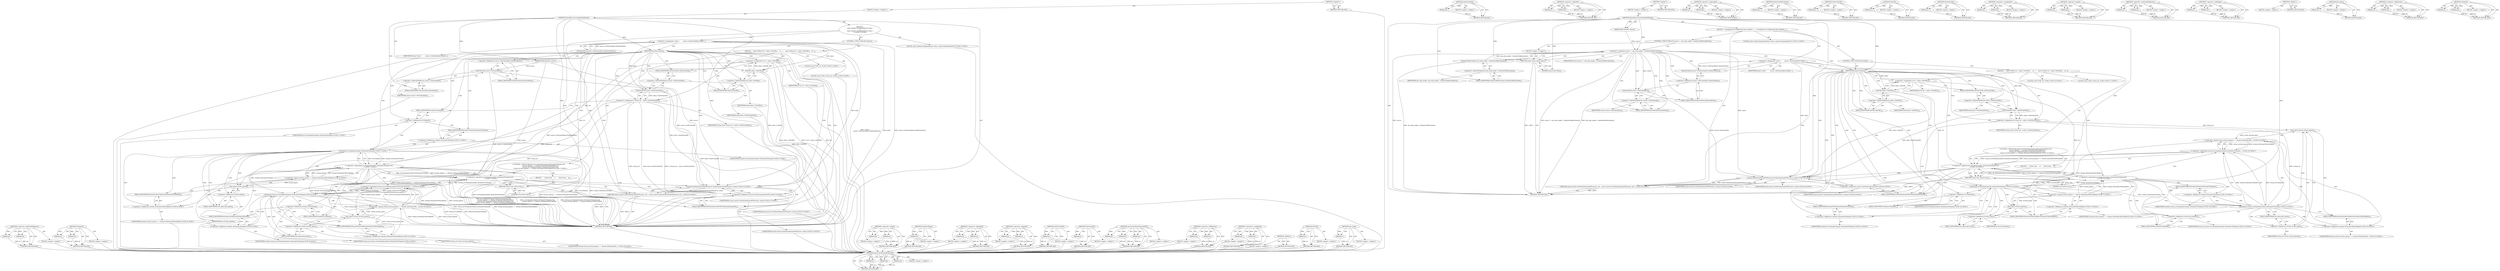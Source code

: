 digraph "SchemeIs" {
vulnerable_123 [label=<(METHOD,&lt;operator&gt;.indirectFieldAccess)>];
vulnerable_124 [label=<(PARAM,p1)>];
vulnerable_125 [label=<(PARAM,p2)>];
vulnerable_126 [label=<(BLOCK,&lt;empty&gt;,&lt;empty&gt;)>];
vulnerable_127 [label=<(METHOD_RETURN,ANY)>];
vulnerable_146 [label=<(METHOD,SchemeIs)>];
vulnerable_147 [label=<(PARAM,p1)>];
vulnerable_148 [label=<(PARAM,p2)>];
vulnerable_149 [label=<(BLOCK,&lt;empty&gt;,&lt;empty&gt;)>];
vulnerable_150 [label=<(METHOD_RETURN,ANY)>];
vulnerable_6 [label=<(METHOD,&lt;global&gt;)<SUB>1</SUB>>];
vulnerable_7 [label=<(BLOCK,&lt;empty&gt;,&lt;empty&gt;)<SUB>1</SUB>>];
vulnerable_8 [label=<(METHOD,ShouldFocusLocationBarByDefault)<SUB>1</SUB>>];
vulnerable_9 [label=<(PARAM,WebContents* source)<SUB>1</SUB>>];
vulnerable_10 [label="<(BLOCK,{
   const content::NavigationEntry* entry =
  ...,{
   const content::NavigationEntry* entry =
  ...)<SUB>1</SUB>>"];
vulnerable_11 [label="<(LOCAL,const content.NavigationEntry* entry: content.NavigationEntry*)<SUB>2</SUB>>"];
vulnerable_12 [label=<(&lt;operator&gt;.assignment,* entry =
       source-&gt;GetController().GetAct...)<SUB>2</SUB>>];
vulnerable_13 [label=<(IDENTIFIER,entry,* entry =
       source-&gt;GetController().GetAct...)<SUB>2</SUB>>];
vulnerable_14 [label=<(GetActiveEntry,source-&gt;GetController().GetActiveEntry())<SUB>3</SUB>>];
vulnerable_15 [label=<(&lt;operator&gt;.fieldAccess,source-&gt;GetController().GetActiveEntry)<SUB>3</SUB>>];
vulnerable_16 [label=<(GetController,source-&gt;GetController())<SUB>3</SUB>>];
vulnerable_17 [label=<(&lt;operator&gt;.indirectFieldAccess,source-&gt;GetController)<SUB>3</SUB>>];
vulnerable_18 [label=<(IDENTIFIER,source,source-&gt;GetController())<SUB>3</SUB>>];
vulnerable_19 [label=<(FIELD_IDENTIFIER,GetController,GetController)<SUB>3</SUB>>];
vulnerable_20 [label=<(FIELD_IDENTIFIER,GetActiveEntry,GetActiveEntry)<SUB>3</SUB>>];
vulnerable_21 [label=<(CONTROL_STRUCTURE,IF,if (entry))<SUB>4</SUB>>];
vulnerable_22 [label=<(IDENTIFIER,entry,if (entry))<SUB>4</SUB>>];
vulnerable_23 [label=<(BLOCK,{
    const GURL&amp; url = entry-&gt;GetURL();
    co...,{
    const GURL&amp; url = entry-&gt;GetURL();
    co...)<SUB>4</SUB>>];
vulnerable_24 [label="<(LOCAL,const GURL url: GURL)<SUB>5</SUB>>"];
vulnerable_25 [label=<(&lt;operator&gt;.assignment,&amp; url = entry-&gt;GetURL())<SUB>5</SUB>>];
vulnerable_26 [label=<(IDENTIFIER,url,&amp; url = entry-&gt;GetURL())<SUB>5</SUB>>];
vulnerable_27 [label=<(GetURL,entry-&gt;GetURL())<SUB>5</SUB>>];
vulnerable_28 [label=<(&lt;operator&gt;.indirectFieldAccess,entry-&gt;GetURL)<SUB>5</SUB>>];
vulnerable_29 [label=<(IDENTIFIER,entry,entry-&gt;GetURL())<SUB>5</SUB>>];
vulnerable_30 [label=<(FIELD_IDENTIFIER,GetURL,GetURL)<SUB>5</SUB>>];
vulnerable_31 [label="<(LOCAL,const GURL virtual_url: GURL)<SUB>6</SUB>>"];
vulnerable_32 [label=<(&lt;operator&gt;.assignment,&amp; virtual_url = entry-&gt;GetVirtualURL())<SUB>6</SUB>>];
vulnerable_33 [label=<(IDENTIFIER,virtual_url,&amp; virtual_url = entry-&gt;GetVirtualURL())<SUB>6</SUB>>];
vulnerable_34 [label=<(GetVirtualURL,entry-&gt;GetVirtualURL())<SUB>6</SUB>>];
vulnerable_35 [label=<(&lt;operator&gt;.indirectFieldAccess,entry-&gt;GetVirtualURL)<SUB>6</SUB>>];
vulnerable_36 [label=<(IDENTIFIER,entry,entry-&gt;GetVirtualURL())<SUB>6</SUB>>];
vulnerable_37 [label=<(FIELD_IDENTIFIER,GetVirtualURL,GetVirtualURL)<SUB>6</SUB>>];
vulnerable_38 [label="<(CONTROL_STRUCTURE,IF,if ((url.SchemeIs(content::kChromeUIScheme) &amp;&amp;
         url.host_piece() == chrome::kChromeUINewTabHost) ||
        (virtual_url.SchemeIs(content::kChromeUIScheme) &amp;&amp;
         virtual_url.host_piece() == chrome::kChromeUINewTabHost)))<SUB>7</SUB>>"];
vulnerable_39 [label="<(&lt;operator&gt;.logicalOr,(url.SchemeIs(content::kChromeUIScheme) &amp;&amp;
    ...)<SUB>7</SUB>>"];
vulnerable_40 [label="<(&lt;operator&gt;.logicalAnd,url.SchemeIs(content::kChromeUIScheme) &amp;&amp;
     ...)<SUB>7</SUB>>"];
vulnerable_41 [label="<(SchemeIs,url.SchemeIs(content::kChromeUIScheme))<SUB>7</SUB>>"];
vulnerable_42 [label=<(&lt;operator&gt;.fieldAccess,url.SchemeIs)<SUB>7</SUB>>];
vulnerable_43 [label="<(IDENTIFIER,url,url.SchemeIs(content::kChromeUIScheme))<SUB>7</SUB>>"];
vulnerable_44 [label=<(FIELD_IDENTIFIER,SchemeIs,SchemeIs)<SUB>7</SUB>>];
vulnerable_45 [label="<(&lt;operator&gt;.fieldAccess,content::kChromeUIScheme)<SUB>7</SUB>>"];
vulnerable_46 [label="<(IDENTIFIER,content,url.SchemeIs(content::kChromeUIScheme))<SUB>7</SUB>>"];
vulnerable_47 [label=<(FIELD_IDENTIFIER,kChromeUIScheme,kChromeUIScheme)<SUB>7</SUB>>];
vulnerable_48 [label="<(&lt;operator&gt;.equals,url.host_piece() == chrome::kChromeUINewTabHost)<SUB>8</SUB>>"];
vulnerable_49 [label=<(host_piece,url.host_piece())<SUB>8</SUB>>];
vulnerable_50 [label=<(&lt;operator&gt;.fieldAccess,url.host_piece)<SUB>8</SUB>>];
vulnerable_51 [label=<(IDENTIFIER,url,url.host_piece())<SUB>8</SUB>>];
vulnerable_52 [label=<(FIELD_IDENTIFIER,host_piece,host_piece)<SUB>8</SUB>>];
vulnerable_53 [label="<(&lt;operator&gt;.fieldAccess,chrome::kChromeUINewTabHost)<SUB>8</SUB>>"];
vulnerable_54 [label="<(IDENTIFIER,chrome,url.host_piece() == chrome::kChromeUINewTabHost)<SUB>8</SUB>>"];
vulnerable_55 [label=<(FIELD_IDENTIFIER,kChromeUINewTabHost,kChromeUINewTabHost)<SUB>8</SUB>>];
vulnerable_56 [label="<(&lt;operator&gt;.logicalAnd,virtual_url.SchemeIs(content::kChromeUIScheme) ...)<SUB>9</SUB>>"];
vulnerable_57 [label="<(SchemeIs,virtual_url.SchemeIs(content::kChromeUIScheme))<SUB>9</SUB>>"];
vulnerable_58 [label=<(&lt;operator&gt;.fieldAccess,virtual_url.SchemeIs)<SUB>9</SUB>>];
vulnerable_59 [label="<(IDENTIFIER,virtual_url,virtual_url.SchemeIs(content::kChromeUIScheme))<SUB>9</SUB>>"];
vulnerable_60 [label=<(FIELD_IDENTIFIER,SchemeIs,SchemeIs)<SUB>9</SUB>>];
vulnerable_61 [label="<(&lt;operator&gt;.fieldAccess,content::kChromeUIScheme)<SUB>9</SUB>>"];
vulnerable_62 [label="<(IDENTIFIER,content,virtual_url.SchemeIs(content::kChromeUIScheme))<SUB>9</SUB>>"];
vulnerable_63 [label=<(FIELD_IDENTIFIER,kChromeUIScheme,kChromeUIScheme)<SUB>9</SUB>>];
vulnerable_64 [label="<(&lt;operator&gt;.equals,virtual_url.host_piece() == chrome::kChromeUINe...)<SUB>10</SUB>>"];
vulnerable_65 [label=<(host_piece,virtual_url.host_piece())<SUB>10</SUB>>];
vulnerable_66 [label=<(&lt;operator&gt;.fieldAccess,virtual_url.host_piece)<SUB>10</SUB>>];
vulnerable_67 [label=<(IDENTIFIER,virtual_url,virtual_url.host_piece())<SUB>10</SUB>>];
vulnerable_68 [label=<(FIELD_IDENTIFIER,host_piece,host_piece)<SUB>10</SUB>>];
vulnerable_69 [label="<(&lt;operator&gt;.fieldAccess,chrome::kChromeUINewTabHost)<SUB>10</SUB>>"];
vulnerable_70 [label="<(IDENTIFIER,chrome,virtual_url.host_piece() == chrome::kChromeUINe...)<SUB>10</SUB>>"];
vulnerable_71 [label=<(FIELD_IDENTIFIER,kChromeUINewTabHost,kChromeUINewTabHost)<SUB>10</SUB>>];
vulnerable_72 [label=<(BLOCK,{
      return true;
    },{
      return true;
    })<SUB>10</SUB>>];
vulnerable_73 [label=<(RETURN,return true;,return true;)<SUB>11</SUB>>];
vulnerable_74 [label=<(LITERAL,true,return true;)<SUB>11</SUB>>];
vulnerable_75 [label="<(RETURN,return search::NavEntryIsInstantNTP(source, ent...,return search::NavEntryIsInstantNTP(source, ent...)<SUB>15</SUB>>"];
vulnerable_76 [label="<(search.NavEntryIsInstantNTP,search::NavEntryIsInstantNTP(source, entry))<SUB>15</SUB>>"];
vulnerable_77 [label="<(&lt;operator&gt;.fieldAccess,search::NavEntryIsInstantNTP)<SUB>15</SUB>>"];
vulnerable_78 [label="<(IDENTIFIER,search,search::NavEntryIsInstantNTP(source, entry))<SUB>15</SUB>>"];
vulnerable_79 [label=<(FIELD_IDENTIFIER,NavEntryIsInstantNTP,NavEntryIsInstantNTP)<SUB>15</SUB>>];
vulnerable_80 [label="<(IDENTIFIER,source,search::NavEntryIsInstantNTP(source, entry))<SUB>15</SUB>>"];
vulnerable_81 [label="<(IDENTIFIER,entry,search::NavEntryIsInstantNTP(source, entry))<SUB>15</SUB>>"];
vulnerable_82 [label=<(METHOD_RETURN,bool)<SUB>1</SUB>>];
vulnerable_84 [label=<(METHOD_RETURN,ANY)<SUB>1</SUB>>];
vulnerable_151 [label=<(METHOD,&lt;operator&gt;.equals)>];
vulnerable_152 [label=<(PARAM,p1)>];
vulnerable_153 [label=<(PARAM,p2)>];
vulnerable_154 [label=<(BLOCK,&lt;empty&gt;,&lt;empty&gt;)>];
vulnerable_155 [label=<(METHOD_RETURN,ANY)>];
vulnerable_110 [label=<(METHOD,GetActiveEntry)>];
vulnerable_111 [label=<(PARAM,p1)>];
vulnerable_112 [label=<(BLOCK,&lt;empty&gt;,&lt;empty&gt;)>];
vulnerable_113 [label=<(METHOD_RETURN,ANY)>];
vulnerable_141 [label=<(METHOD,&lt;operator&gt;.logicalAnd)>];
vulnerable_142 [label=<(PARAM,p1)>];
vulnerable_143 [label=<(PARAM,p2)>];
vulnerable_144 [label=<(BLOCK,&lt;empty&gt;,&lt;empty&gt;)>];
vulnerable_145 [label=<(METHOD_RETURN,ANY)>];
vulnerable_136 [label=<(METHOD,&lt;operator&gt;.logicalOr)>];
vulnerable_137 [label=<(PARAM,p1)>];
vulnerable_138 [label=<(PARAM,p2)>];
vulnerable_139 [label=<(BLOCK,&lt;empty&gt;,&lt;empty&gt;)>];
vulnerable_140 [label=<(METHOD_RETURN,ANY)>];
vulnerable_132 [label=<(METHOD,GetVirtualURL)>];
vulnerable_133 [label=<(PARAM,p1)>];
vulnerable_134 [label=<(BLOCK,&lt;empty&gt;,&lt;empty&gt;)>];
vulnerable_135 [label=<(METHOD_RETURN,ANY)>];
vulnerable_119 [label=<(METHOD,GetController)>];
vulnerable_120 [label=<(PARAM,p1)>];
vulnerable_121 [label=<(BLOCK,&lt;empty&gt;,&lt;empty&gt;)>];
vulnerable_122 [label=<(METHOD_RETURN,ANY)>];
vulnerable_160 [label=<(METHOD,search.NavEntryIsInstantNTP)>];
vulnerable_161 [label=<(PARAM,p1)>];
vulnerable_162 [label=<(PARAM,p2)>];
vulnerable_163 [label=<(PARAM,p3)>];
vulnerable_164 [label=<(BLOCK,&lt;empty&gt;,&lt;empty&gt;)>];
vulnerable_165 [label=<(METHOD_RETURN,ANY)>];
vulnerable_114 [label=<(METHOD,&lt;operator&gt;.fieldAccess)>];
vulnerable_115 [label=<(PARAM,p1)>];
vulnerable_116 [label=<(PARAM,p2)>];
vulnerable_117 [label=<(BLOCK,&lt;empty&gt;,&lt;empty&gt;)>];
vulnerable_118 [label=<(METHOD_RETURN,ANY)>];
vulnerable_105 [label=<(METHOD,&lt;operator&gt;.assignment)>];
vulnerable_106 [label=<(PARAM,p1)>];
vulnerable_107 [label=<(PARAM,p2)>];
vulnerable_108 [label=<(BLOCK,&lt;empty&gt;,&lt;empty&gt;)>];
vulnerable_109 [label=<(METHOD_RETURN,ANY)>];
vulnerable_99 [label=<(METHOD,&lt;global&gt;)<SUB>1</SUB>>];
vulnerable_100 [label=<(BLOCK,&lt;empty&gt;,&lt;empty&gt;)>];
vulnerable_101 [label=<(METHOD_RETURN,ANY)>];
vulnerable_128 [label=<(METHOD,GetURL)>];
vulnerable_129 [label=<(PARAM,p1)>];
vulnerable_130 [label=<(BLOCK,&lt;empty&gt;,&lt;empty&gt;)>];
vulnerable_131 [label=<(METHOD_RETURN,ANY)>];
vulnerable_156 [label=<(METHOD,host_piece)>];
vulnerable_157 [label=<(PARAM,p1)>];
vulnerable_158 [label=<(BLOCK,&lt;empty&gt;,&lt;empty&gt;)>];
vulnerable_159 [label=<(METHOD_RETURN,ANY)>];
fixed_179 [label=<(METHOD,search.NavEntryIsInstantNTP)>];
fixed_180 [label=<(PARAM,p1)>];
fixed_181 [label=<(PARAM,p2)>];
fixed_182 [label=<(PARAM,p3)>];
fixed_183 [label=<(BLOCK,&lt;empty&gt;,&lt;empty&gt;)>];
fixed_184 [label=<(METHOD_RETURN,ANY)>];
fixed_134 [label=<(METHOD,GetActiveEntry)>];
fixed_135 [label=<(PARAM,p1)>];
fixed_136 [label=<(BLOCK,&lt;empty&gt;,&lt;empty&gt;)>];
fixed_137 [label=<(METHOD_RETURN,ANY)>];
fixed_155 [label=<(METHOD,&lt;operator&gt;.logicalOr)>];
fixed_156 [label=<(PARAM,p1)>];
fixed_157 [label=<(PARAM,p2)>];
fixed_158 [label=<(BLOCK,&lt;empty&gt;,&lt;empty&gt;)>];
fixed_159 [label=<(METHOD_RETURN,ANY)>];
fixed_6 [label=<(METHOD,&lt;global&gt;)<SUB>1</SUB>>];
fixed_7 [label=<(BLOCK,&lt;empty&gt;,&lt;empty&gt;)<SUB>1</SUB>>];
fixed_8 [label=<(METHOD,ShouldFocusLocationBarByDefault)<SUB>1</SUB>>];
fixed_9 [label=<(PARAM,WebContents* source)<SUB>1</SUB>>];
fixed_10 [label=<(BLOCK,{
  // Navigations in background tabs shouldn't...,{
  // Navigations in background tabs shouldn't...)<SUB>1</SUB>>];
fixed_11 [label=<(CONTROL_STRUCTURE,IF,if (source != tab_strip_model_-&gt;GetActiveWebContents()))<SUB>4</SUB>>];
fixed_12 [label=<(&lt;operator&gt;.notEquals,source != tab_strip_model_-&gt;GetActiveWebContents())<SUB>4</SUB>>];
fixed_13 [label=<(IDENTIFIER,source,source != tab_strip_model_-&gt;GetActiveWebContents())<SUB>4</SUB>>];
fixed_14 [label=<(GetActiveWebContents,tab_strip_model_-&gt;GetActiveWebContents())<SUB>4</SUB>>];
fixed_15 [label=<(&lt;operator&gt;.indirectFieldAccess,tab_strip_model_-&gt;GetActiveWebContents)<SUB>4</SUB>>];
fixed_16 [label=<(IDENTIFIER,tab_strip_model_,tab_strip_model_-&gt;GetActiveWebContents())<SUB>4</SUB>>];
fixed_17 [label=<(FIELD_IDENTIFIER,GetActiveWebContents,GetActiveWebContents)<SUB>4</SUB>>];
fixed_18 [label=<(BLOCK,&lt;empty&gt;,&lt;empty&gt;)<SUB>5</SUB>>];
fixed_19 [label=<(RETURN,return false;,return false;)<SUB>5</SUB>>];
fixed_20 [label=<(LITERAL,false,return false;)<SUB>5</SUB>>];
fixed_21 [label="<(LOCAL,const content.NavigationEntry* entry: content.NavigationEntry*)<SUB>7</SUB>>"];
fixed_22 [label=<(&lt;operator&gt;.assignment,* entry =
       source-&gt;GetController().GetAct...)<SUB>7</SUB>>];
fixed_23 [label=<(IDENTIFIER,entry,* entry =
       source-&gt;GetController().GetAct...)<SUB>7</SUB>>];
fixed_24 [label=<(GetActiveEntry,source-&gt;GetController().GetActiveEntry())<SUB>8</SUB>>];
fixed_25 [label=<(&lt;operator&gt;.fieldAccess,source-&gt;GetController().GetActiveEntry)<SUB>8</SUB>>];
fixed_26 [label=<(GetController,source-&gt;GetController())<SUB>8</SUB>>];
fixed_27 [label=<(&lt;operator&gt;.indirectFieldAccess,source-&gt;GetController)<SUB>8</SUB>>];
fixed_28 [label=<(IDENTIFIER,source,source-&gt;GetController())<SUB>8</SUB>>];
fixed_29 [label=<(FIELD_IDENTIFIER,GetController,GetController)<SUB>8</SUB>>];
fixed_30 [label=<(FIELD_IDENTIFIER,GetActiveEntry,GetActiveEntry)<SUB>8</SUB>>];
fixed_31 [label=<(CONTROL_STRUCTURE,IF,if (entry))<SUB>9</SUB>>];
fixed_32 [label=<(IDENTIFIER,entry,if (entry))<SUB>9</SUB>>];
fixed_33 [label=<(BLOCK,{
    const GURL&amp; url = entry-&gt;GetURL();
    co...,{
    const GURL&amp; url = entry-&gt;GetURL();
    co...)<SUB>9</SUB>>];
fixed_34 [label="<(LOCAL,const GURL url: GURL)<SUB>10</SUB>>"];
fixed_35 [label=<(&lt;operator&gt;.assignment,&amp; url = entry-&gt;GetURL())<SUB>10</SUB>>];
fixed_36 [label=<(IDENTIFIER,url,&amp; url = entry-&gt;GetURL())<SUB>10</SUB>>];
fixed_37 [label=<(GetURL,entry-&gt;GetURL())<SUB>10</SUB>>];
fixed_38 [label=<(&lt;operator&gt;.indirectFieldAccess,entry-&gt;GetURL)<SUB>10</SUB>>];
fixed_39 [label=<(IDENTIFIER,entry,entry-&gt;GetURL())<SUB>10</SUB>>];
fixed_40 [label=<(FIELD_IDENTIFIER,GetURL,GetURL)<SUB>10</SUB>>];
fixed_41 [label="<(LOCAL,const GURL virtual_url: GURL)<SUB>11</SUB>>"];
fixed_42 [label=<(&lt;operator&gt;.assignment,&amp; virtual_url = entry-&gt;GetVirtualURL())<SUB>11</SUB>>];
fixed_43 [label=<(IDENTIFIER,virtual_url,&amp; virtual_url = entry-&gt;GetVirtualURL())<SUB>11</SUB>>];
fixed_44 [label=<(GetVirtualURL,entry-&gt;GetVirtualURL())<SUB>11</SUB>>];
fixed_45 [label=<(&lt;operator&gt;.indirectFieldAccess,entry-&gt;GetVirtualURL)<SUB>11</SUB>>];
fixed_46 [label=<(IDENTIFIER,entry,entry-&gt;GetVirtualURL())<SUB>11</SUB>>];
fixed_47 [label=<(FIELD_IDENTIFIER,GetVirtualURL,GetVirtualURL)<SUB>11</SUB>>];
fixed_48 [label="<(CONTROL_STRUCTURE,IF,if ((url.SchemeIs(content::kChromeUIScheme) &amp;&amp;
         url.host_piece() == chrome::kChromeUINewTabHost) ||
        (virtual_url.SchemeIs(content::kChromeUIScheme) &amp;&amp;
         virtual_url.host_piece() == chrome::kChromeUINewTabHost)))<SUB>12</SUB>>"];
fixed_49 [label="<(&lt;operator&gt;.logicalOr,(url.SchemeIs(content::kChromeUIScheme) &amp;&amp;
    ...)<SUB>12</SUB>>"];
fixed_50 [label="<(&lt;operator&gt;.logicalAnd,url.SchemeIs(content::kChromeUIScheme) &amp;&amp;
     ...)<SUB>12</SUB>>"];
fixed_51 [label="<(SchemeIs,url.SchemeIs(content::kChromeUIScheme))<SUB>12</SUB>>"];
fixed_52 [label=<(&lt;operator&gt;.fieldAccess,url.SchemeIs)<SUB>12</SUB>>];
fixed_53 [label="<(IDENTIFIER,url,url.SchemeIs(content::kChromeUIScheme))<SUB>12</SUB>>"];
fixed_54 [label=<(FIELD_IDENTIFIER,SchemeIs,SchemeIs)<SUB>12</SUB>>];
fixed_55 [label="<(&lt;operator&gt;.fieldAccess,content::kChromeUIScheme)<SUB>12</SUB>>"];
fixed_56 [label="<(IDENTIFIER,content,url.SchemeIs(content::kChromeUIScheme))<SUB>12</SUB>>"];
fixed_57 [label=<(FIELD_IDENTIFIER,kChromeUIScheme,kChromeUIScheme)<SUB>12</SUB>>];
fixed_58 [label="<(&lt;operator&gt;.equals,url.host_piece() == chrome::kChromeUINewTabHost)<SUB>13</SUB>>"];
fixed_59 [label=<(host_piece,url.host_piece())<SUB>13</SUB>>];
fixed_60 [label=<(&lt;operator&gt;.fieldAccess,url.host_piece)<SUB>13</SUB>>];
fixed_61 [label=<(IDENTIFIER,url,url.host_piece())<SUB>13</SUB>>];
fixed_62 [label=<(FIELD_IDENTIFIER,host_piece,host_piece)<SUB>13</SUB>>];
fixed_63 [label="<(&lt;operator&gt;.fieldAccess,chrome::kChromeUINewTabHost)<SUB>13</SUB>>"];
fixed_64 [label="<(IDENTIFIER,chrome,url.host_piece() == chrome::kChromeUINewTabHost)<SUB>13</SUB>>"];
fixed_65 [label=<(FIELD_IDENTIFIER,kChromeUINewTabHost,kChromeUINewTabHost)<SUB>13</SUB>>];
fixed_66 [label="<(&lt;operator&gt;.logicalAnd,virtual_url.SchemeIs(content::kChromeUIScheme) ...)<SUB>14</SUB>>"];
fixed_67 [label="<(SchemeIs,virtual_url.SchemeIs(content::kChromeUIScheme))<SUB>14</SUB>>"];
fixed_68 [label=<(&lt;operator&gt;.fieldAccess,virtual_url.SchemeIs)<SUB>14</SUB>>];
fixed_69 [label="<(IDENTIFIER,virtual_url,virtual_url.SchemeIs(content::kChromeUIScheme))<SUB>14</SUB>>"];
fixed_70 [label=<(FIELD_IDENTIFIER,SchemeIs,SchemeIs)<SUB>14</SUB>>];
fixed_71 [label="<(&lt;operator&gt;.fieldAccess,content::kChromeUIScheme)<SUB>14</SUB>>"];
fixed_72 [label="<(IDENTIFIER,content,virtual_url.SchemeIs(content::kChromeUIScheme))<SUB>14</SUB>>"];
fixed_73 [label=<(FIELD_IDENTIFIER,kChromeUIScheme,kChromeUIScheme)<SUB>14</SUB>>];
fixed_74 [label="<(&lt;operator&gt;.equals,virtual_url.host_piece() == chrome::kChromeUINe...)<SUB>15</SUB>>"];
fixed_75 [label=<(host_piece,virtual_url.host_piece())<SUB>15</SUB>>];
fixed_76 [label=<(&lt;operator&gt;.fieldAccess,virtual_url.host_piece)<SUB>15</SUB>>];
fixed_77 [label=<(IDENTIFIER,virtual_url,virtual_url.host_piece())<SUB>15</SUB>>];
fixed_78 [label=<(FIELD_IDENTIFIER,host_piece,host_piece)<SUB>15</SUB>>];
fixed_79 [label="<(&lt;operator&gt;.fieldAccess,chrome::kChromeUINewTabHost)<SUB>15</SUB>>"];
fixed_80 [label="<(IDENTIFIER,chrome,virtual_url.host_piece() == chrome::kChromeUINe...)<SUB>15</SUB>>"];
fixed_81 [label=<(FIELD_IDENTIFIER,kChromeUINewTabHost,kChromeUINewTabHost)<SUB>15</SUB>>];
fixed_82 [label=<(BLOCK,{
      return true;
    },{
      return true;
    })<SUB>15</SUB>>];
fixed_83 [label=<(RETURN,return true;,return true;)<SUB>16</SUB>>];
fixed_84 [label=<(LITERAL,true,return true;)<SUB>16</SUB>>];
fixed_85 [label="<(RETURN,return search::NavEntryIsInstantNTP(source, ent...,return search::NavEntryIsInstantNTP(source, ent...)<SUB>20</SUB>>"];
fixed_86 [label="<(search.NavEntryIsInstantNTP,search::NavEntryIsInstantNTP(source, entry))<SUB>20</SUB>>"];
fixed_87 [label="<(&lt;operator&gt;.fieldAccess,search::NavEntryIsInstantNTP)<SUB>20</SUB>>"];
fixed_88 [label="<(IDENTIFIER,search,search::NavEntryIsInstantNTP(source, entry))<SUB>20</SUB>>"];
fixed_89 [label=<(FIELD_IDENTIFIER,NavEntryIsInstantNTP,NavEntryIsInstantNTP)<SUB>20</SUB>>];
fixed_90 [label="<(IDENTIFIER,source,search::NavEntryIsInstantNTP(source, entry))<SUB>20</SUB>>"];
fixed_91 [label="<(IDENTIFIER,entry,search::NavEntryIsInstantNTP(source, entry))<SUB>20</SUB>>"];
fixed_92 [label=<(METHOD_RETURN,bool)<SUB>1</SUB>>];
fixed_94 [label=<(METHOD_RETURN,ANY)<SUB>1</SUB>>];
fixed_160 [label=<(METHOD,&lt;operator&gt;.logicalAnd)>];
fixed_161 [label=<(PARAM,p1)>];
fixed_162 [label=<(PARAM,p2)>];
fixed_163 [label=<(BLOCK,&lt;empty&gt;,&lt;empty&gt;)>];
fixed_164 [label=<(METHOD_RETURN,ANY)>];
fixed_120 [label=<(METHOD,GetActiveWebContents)>];
fixed_121 [label=<(PARAM,p1)>];
fixed_122 [label=<(BLOCK,&lt;empty&gt;,&lt;empty&gt;)>];
fixed_123 [label=<(METHOD_RETURN,ANY)>];
fixed_151 [label=<(METHOD,GetVirtualURL)>];
fixed_152 [label=<(PARAM,p1)>];
fixed_153 [label=<(BLOCK,&lt;empty&gt;,&lt;empty&gt;)>];
fixed_154 [label=<(METHOD_RETURN,ANY)>];
fixed_147 [label=<(METHOD,GetURL)>];
fixed_148 [label=<(PARAM,p1)>];
fixed_149 [label=<(BLOCK,&lt;empty&gt;,&lt;empty&gt;)>];
fixed_150 [label=<(METHOD_RETURN,ANY)>];
fixed_143 [label=<(METHOD,GetController)>];
fixed_144 [label=<(PARAM,p1)>];
fixed_145 [label=<(BLOCK,&lt;empty&gt;,&lt;empty&gt;)>];
fixed_146 [label=<(METHOD_RETURN,ANY)>];
fixed_129 [label=<(METHOD,&lt;operator&gt;.assignment)>];
fixed_130 [label=<(PARAM,p1)>];
fixed_131 [label=<(PARAM,p2)>];
fixed_132 [label=<(BLOCK,&lt;empty&gt;,&lt;empty&gt;)>];
fixed_133 [label=<(METHOD_RETURN,ANY)>];
fixed_170 [label=<(METHOD,&lt;operator&gt;.equals)>];
fixed_171 [label=<(PARAM,p1)>];
fixed_172 [label=<(PARAM,p2)>];
fixed_173 [label=<(BLOCK,&lt;empty&gt;,&lt;empty&gt;)>];
fixed_174 [label=<(METHOD_RETURN,ANY)>];
fixed_124 [label=<(METHOD,&lt;operator&gt;.indirectFieldAccess)>];
fixed_125 [label=<(PARAM,p1)>];
fixed_126 [label=<(PARAM,p2)>];
fixed_127 [label=<(BLOCK,&lt;empty&gt;,&lt;empty&gt;)>];
fixed_128 [label=<(METHOD_RETURN,ANY)>];
fixed_115 [label=<(METHOD,&lt;operator&gt;.notEquals)>];
fixed_116 [label=<(PARAM,p1)>];
fixed_117 [label=<(PARAM,p2)>];
fixed_118 [label=<(BLOCK,&lt;empty&gt;,&lt;empty&gt;)>];
fixed_119 [label=<(METHOD_RETURN,ANY)>];
fixed_109 [label=<(METHOD,&lt;global&gt;)<SUB>1</SUB>>];
fixed_110 [label=<(BLOCK,&lt;empty&gt;,&lt;empty&gt;)>];
fixed_111 [label=<(METHOD_RETURN,ANY)>];
fixed_175 [label=<(METHOD,host_piece)>];
fixed_176 [label=<(PARAM,p1)>];
fixed_177 [label=<(BLOCK,&lt;empty&gt;,&lt;empty&gt;)>];
fixed_178 [label=<(METHOD_RETURN,ANY)>];
fixed_138 [label=<(METHOD,&lt;operator&gt;.fieldAccess)>];
fixed_139 [label=<(PARAM,p1)>];
fixed_140 [label=<(PARAM,p2)>];
fixed_141 [label=<(BLOCK,&lt;empty&gt;,&lt;empty&gt;)>];
fixed_142 [label=<(METHOD_RETURN,ANY)>];
fixed_165 [label=<(METHOD,SchemeIs)>];
fixed_166 [label=<(PARAM,p1)>];
fixed_167 [label=<(PARAM,p2)>];
fixed_168 [label=<(BLOCK,&lt;empty&gt;,&lt;empty&gt;)>];
fixed_169 [label=<(METHOD_RETURN,ANY)>];
vulnerable_123 -> vulnerable_124  [key=0, label="AST: "];
vulnerable_123 -> vulnerable_124  [key=1, label="DDG: "];
vulnerable_123 -> vulnerable_126  [key=0, label="AST: "];
vulnerable_123 -> vulnerable_125  [key=0, label="AST: "];
vulnerable_123 -> vulnerable_125  [key=1, label="DDG: "];
vulnerable_123 -> vulnerable_127  [key=0, label="AST: "];
vulnerable_123 -> vulnerable_127  [key=1, label="CFG: "];
vulnerable_124 -> vulnerable_127  [key=0, label="DDG: p1"];
vulnerable_125 -> vulnerable_127  [key=0, label="DDG: p2"];
vulnerable_126 -> fixed_179  [key=0];
vulnerable_127 -> fixed_179  [key=0];
vulnerable_146 -> vulnerable_147  [key=0, label="AST: "];
vulnerable_146 -> vulnerable_147  [key=1, label="DDG: "];
vulnerable_146 -> vulnerable_149  [key=0, label="AST: "];
vulnerable_146 -> vulnerable_148  [key=0, label="AST: "];
vulnerable_146 -> vulnerable_148  [key=1, label="DDG: "];
vulnerable_146 -> vulnerable_150  [key=0, label="AST: "];
vulnerable_146 -> vulnerable_150  [key=1, label="CFG: "];
vulnerable_147 -> vulnerable_150  [key=0, label="DDG: p1"];
vulnerable_148 -> vulnerable_150  [key=0, label="DDG: p2"];
vulnerable_149 -> fixed_179  [key=0];
vulnerable_150 -> fixed_179  [key=0];
vulnerable_6 -> vulnerable_7  [key=0, label="AST: "];
vulnerable_6 -> vulnerable_84  [key=0, label="AST: "];
vulnerable_6 -> vulnerable_84  [key=1, label="CFG: "];
vulnerable_7 -> vulnerable_8  [key=0, label="AST: "];
vulnerable_8 -> vulnerable_9  [key=0, label="AST: "];
vulnerable_8 -> vulnerable_9  [key=1, label="DDG: "];
vulnerable_8 -> vulnerable_10  [key=0, label="AST: "];
vulnerable_8 -> vulnerable_82  [key=0, label="AST: "];
vulnerable_8 -> vulnerable_19  [key=0, label="CFG: "];
vulnerable_8 -> vulnerable_22  [key=0, label="DDG: "];
vulnerable_8 -> vulnerable_76  [key=0, label="DDG: "];
vulnerable_8 -> vulnerable_73  [key=0, label="DDG: "];
vulnerable_8 -> vulnerable_74  [key=0, label="DDG: "];
vulnerable_9 -> vulnerable_82  [key=0, label="DDG: source"];
vulnerable_9 -> vulnerable_76  [key=0, label="DDG: source"];
vulnerable_9 -> vulnerable_16  [key=0, label="DDG: source"];
vulnerable_10 -> vulnerable_11  [key=0, label="AST: "];
vulnerable_10 -> vulnerable_12  [key=0, label="AST: "];
vulnerable_10 -> vulnerable_21  [key=0, label="AST: "];
vulnerable_10 -> vulnerable_75  [key=0, label="AST: "];
vulnerable_11 -> fixed_179  [key=0];
vulnerable_12 -> vulnerable_13  [key=0, label="AST: "];
vulnerable_12 -> vulnerable_14  [key=0, label="AST: "];
vulnerable_12 -> vulnerable_22  [key=0, label="CFG: "];
vulnerable_12 -> vulnerable_82  [key=0, label="DDG: entry"];
vulnerable_12 -> vulnerable_82  [key=1, label="DDG: source-&gt;GetController().GetActiveEntry()"];
vulnerable_12 -> vulnerable_82  [key=2, label="DDG: * entry =
       source-&gt;GetController().GetActiveEntry()"];
vulnerable_12 -> vulnerable_76  [key=0, label="DDG: entry"];
vulnerable_12 -> vulnerable_27  [key=0, label="DDG: entry"];
vulnerable_12 -> vulnerable_34  [key=0, label="DDG: entry"];
vulnerable_13 -> fixed_179  [key=0];
vulnerable_14 -> vulnerable_15  [key=0, label="AST: "];
vulnerable_14 -> vulnerable_12  [key=0, label="CFG: "];
vulnerable_14 -> vulnerable_12  [key=1, label="DDG: source-&gt;GetController().GetActiveEntry"];
vulnerable_14 -> vulnerable_82  [key=0, label="DDG: source-&gt;GetController().GetActiveEntry"];
vulnerable_15 -> vulnerable_16  [key=0, label="AST: "];
vulnerable_15 -> vulnerable_20  [key=0, label="AST: "];
vulnerable_15 -> vulnerable_14  [key=0, label="CFG: "];
vulnerable_16 -> vulnerable_17  [key=0, label="AST: "];
vulnerable_16 -> vulnerable_20  [key=0, label="CFG: "];
vulnerable_16 -> vulnerable_82  [key=0, label="DDG: source-&gt;GetController"];
vulnerable_16 -> vulnerable_76  [key=0, label="DDG: source-&gt;GetController"];
vulnerable_17 -> vulnerable_18  [key=0, label="AST: "];
vulnerable_17 -> vulnerable_19  [key=0, label="AST: "];
vulnerable_17 -> vulnerable_16  [key=0, label="CFG: "];
vulnerable_18 -> fixed_179  [key=0];
vulnerable_19 -> vulnerable_17  [key=0, label="CFG: "];
vulnerable_20 -> vulnerable_15  [key=0, label="CFG: "];
vulnerable_21 -> vulnerable_22  [key=0, label="AST: "];
vulnerable_21 -> vulnerable_23  [key=0, label="AST: "];
vulnerable_22 -> vulnerable_30  [key=0, label="CFG: "];
vulnerable_22 -> vulnerable_30  [key=1, label="CDG: "];
vulnerable_22 -> vulnerable_79  [key=0, label="CFG: "];
vulnerable_22 -> vulnerable_79  [key=1, label="CDG: "];
vulnerable_22 -> vulnerable_47  [key=0, label="CDG: "];
vulnerable_22 -> vulnerable_34  [key=0, label="CDG: "];
vulnerable_22 -> vulnerable_32  [key=0, label="CDG: "];
vulnerable_22 -> vulnerable_77  [key=0, label="CDG: "];
vulnerable_22 -> vulnerable_42  [key=0, label="CDG: "];
vulnerable_22 -> vulnerable_28  [key=0, label="CDG: "];
vulnerable_22 -> vulnerable_75  [key=0, label="CDG: "];
vulnerable_22 -> vulnerable_37  [key=0, label="CDG: "];
vulnerable_22 -> vulnerable_25  [key=0, label="CDG: "];
vulnerable_22 -> vulnerable_45  [key=0, label="CDG: "];
vulnerable_22 -> vulnerable_27  [key=0, label="CDG: "];
vulnerable_22 -> vulnerable_40  [key=0, label="CDG: "];
vulnerable_22 -> vulnerable_76  [key=0, label="CDG: "];
vulnerable_22 -> vulnerable_44  [key=0, label="CDG: "];
vulnerable_22 -> vulnerable_35  [key=0, label="CDG: "];
vulnerable_22 -> vulnerable_41  [key=0, label="CDG: "];
vulnerable_22 -> vulnerable_39  [key=0, label="CDG: "];
vulnerable_23 -> vulnerable_24  [key=0, label="AST: "];
vulnerable_23 -> vulnerable_25  [key=0, label="AST: "];
vulnerable_23 -> vulnerable_31  [key=0, label="AST: "];
vulnerable_23 -> vulnerable_32  [key=0, label="AST: "];
vulnerable_23 -> vulnerable_38  [key=0, label="AST: "];
vulnerable_24 -> fixed_179  [key=0];
vulnerable_25 -> vulnerable_26  [key=0, label="AST: "];
vulnerable_25 -> vulnerable_27  [key=0, label="AST: "];
vulnerable_25 -> vulnerable_37  [key=0, label="CFG: "];
vulnerable_25 -> vulnerable_82  [key=0, label="DDG: url"];
vulnerable_25 -> vulnerable_82  [key=1, label="DDG: entry-&gt;GetURL()"];
vulnerable_25 -> vulnerable_82  [key=2, label="DDG: &amp; url = entry-&gt;GetURL()"];
vulnerable_25 -> vulnerable_41  [key=0, label="DDG: url"];
vulnerable_25 -> vulnerable_49  [key=0, label="DDG: url"];
vulnerable_26 -> fixed_179  [key=0];
vulnerable_27 -> vulnerable_28  [key=0, label="AST: "];
vulnerable_27 -> vulnerable_25  [key=0, label="CFG: "];
vulnerable_27 -> vulnerable_25  [key=1, label="DDG: entry-&gt;GetURL"];
vulnerable_27 -> vulnerable_82  [key=0, label="DDG: entry-&gt;GetURL"];
vulnerable_27 -> vulnerable_76  [key=0, label="DDG: entry-&gt;GetURL"];
vulnerable_28 -> vulnerable_29  [key=0, label="AST: "];
vulnerable_28 -> vulnerable_30  [key=0, label="AST: "];
vulnerable_28 -> vulnerable_27  [key=0, label="CFG: "];
vulnerable_29 -> fixed_179  [key=0];
vulnerable_30 -> vulnerable_28  [key=0, label="CFG: "];
vulnerable_31 -> fixed_179  [key=0];
vulnerable_32 -> vulnerable_33  [key=0, label="AST: "];
vulnerable_32 -> vulnerable_34  [key=0, label="AST: "];
vulnerable_32 -> vulnerable_44  [key=0, label="CFG: "];
vulnerable_32 -> vulnerable_82  [key=0, label="DDG: virtual_url"];
vulnerable_32 -> vulnerable_82  [key=1, label="DDG: entry-&gt;GetVirtualURL()"];
vulnerable_32 -> vulnerable_82  [key=2, label="DDG: &amp; virtual_url = entry-&gt;GetVirtualURL()"];
vulnerable_32 -> vulnerable_57  [key=0, label="DDG: virtual_url"];
vulnerable_32 -> vulnerable_65  [key=0, label="DDG: virtual_url"];
vulnerable_33 -> fixed_179  [key=0];
vulnerable_34 -> vulnerable_35  [key=0, label="AST: "];
vulnerable_34 -> vulnerable_32  [key=0, label="CFG: "];
vulnerable_34 -> vulnerable_32  [key=1, label="DDG: entry-&gt;GetVirtualURL"];
vulnerable_34 -> vulnerable_82  [key=0, label="DDG: entry-&gt;GetVirtualURL"];
vulnerable_34 -> vulnerable_76  [key=0, label="DDG: entry-&gt;GetVirtualURL"];
vulnerable_35 -> vulnerable_36  [key=0, label="AST: "];
vulnerable_35 -> vulnerable_37  [key=0, label="AST: "];
vulnerable_35 -> vulnerable_34  [key=0, label="CFG: "];
vulnerable_36 -> fixed_179  [key=0];
vulnerable_37 -> vulnerable_35  [key=0, label="CFG: "];
vulnerable_38 -> vulnerable_39  [key=0, label="AST: "];
vulnerable_38 -> vulnerable_72  [key=0, label="AST: "];
vulnerable_39 -> vulnerable_40  [key=0, label="AST: "];
vulnerable_39 -> vulnerable_56  [key=0, label="AST: "];
vulnerable_39 -> vulnerable_73  [key=0, label="CFG: "];
vulnerable_39 -> vulnerable_73  [key=1, label="CDG: "];
vulnerable_39 -> vulnerable_79  [key=0, label="CFG: "];
vulnerable_39 -> vulnerable_79  [key=1, label="CDG: "];
vulnerable_39 -> vulnerable_82  [key=0, label="DDG: url.SchemeIs(content::kChromeUIScheme) &amp;&amp;
         url.host_piece() == chrome::kChromeUINewTabHost"];
vulnerable_39 -> vulnerable_82  [key=1, label="DDG: virtual_url.SchemeIs(content::kChromeUIScheme) &amp;&amp;
         virtual_url.host_piece() == chrome::kChromeUINewTabHost"];
vulnerable_39 -> vulnerable_82  [key=2, label="DDG: (url.SchemeIs(content::kChromeUIScheme) &amp;&amp;
         url.host_piece() == chrome::kChromeUINewTabHost) ||
        (virtual_url.SchemeIs(content::kChromeUIScheme) &amp;&amp;
         virtual_url.host_piece() == chrome::kChromeUINewTabHost)"];
vulnerable_39 -> vulnerable_77  [key=0, label="CDG: "];
vulnerable_39 -> vulnerable_75  [key=0, label="CDG: "];
vulnerable_39 -> vulnerable_76  [key=0, label="CDG: "];
vulnerable_40 -> vulnerable_41  [key=0, label="AST: "];
vulnerable_40 -> vulnerable_48  [key=0, label="AST: "];
vulnerable_40 -> vulnerable_39  [key=0, label="CFG: "];
vulnerable_40 -> vulnerable_39  [key=1, label="DDG: url.SchemeIs(content::kChromeUIScheme)"];
vulnerable_40 -> vulnerable_39  [key=2, label="DDG: url.host_piece() == chrome::kChromeUINewTabHost"];
vulnerable_40 -> vulnerable_60  [key=0, label="CFG: "];
vulnerable_40 -> vulnerable_60  [key=1, label="CDG: "];
vulnerable_40 -> vulnerable_82  [key=0, label="DDG: url.SchemeIs(content::kChromeUIScheme)"];
vulnerable_40 -> vulnerable_82  [key=1, label="DDG: url.host_piece() == chrome::kChromeUINewTabHost"];
vulnerable_40 -> vulnerable_57  [key=0, label="CDG: "];
vulnerable_40 -> vulnerable_56  [key=0, label="CDG: "];
vulnerable_40 -> vulnerable_58  [key=0, label="CDG: "];
vulnerable_40 -> vulnerable_61  [key=0, label="CDG: "];
vulnerable_40 -> vulnerable_63  [key=0, label="CDG: "];
vulnerable_41 -> vulnerable_42  [key=0, label="AST: "];
vulnerable_41 -> vulnerable_45  [key=0, label="AST: "];
vulnerable_41 -> vulnerable_40  [key=0, label="CFG: "];
vulnerable_41 -> vulnerable_40  [key=1, label="DDG: url.SchemeIs"];
vulnerable_41 -> vulnerable_40  [key=2, label="DDG: content::kChromeUIScheme"];
vulnerable_41 -> vulnerable_52  [key=0, label="CFG: "];
vulnerable_41 -> vulnerable_52  [key=1, label="CDG: "];
vulnerable_41 -> vulnerable_82  [key=0, label="DDG: url.SchemeIs"];
vulnerable_41 -> vulnerable_82  [key=1, label="DDG: content::kChromeUIScheme"];
vulnerable_41 -> vulnerable_57  [key=0, label="DDG: content::kChromeUIScheme"];
vulnerable_41 -> vulnerable_48  [key=0, label="CDG: "];
vulnerable_41 -> vulnerable_49  [key=0, label="CDG: "];
vulnerable_41 -> vulnerable_50  [key=0, label="CDG: "];
vulnerable_41 -> vulnerable_53  [key=0, label="CDG: "];
vulnerable_41 -> vulnerable_55  [key=0, label="CDG: "];
vulnerable_42 -> vulnerable_43  [key=0, label="AST: "];
vulnerable_42 -> vulnerable_44  [key=0, label="AST: "];
vulnerable_42 -> vulnerable_47  [key=0, label="CFG: "];
vulnerable_43 -> fixed_179  [key=0];
vulnerable_44 -> vulnerable_42  [key=0, label="CFG: "];
vulnerable_45 -> vulnerable_46  [key=0, label="AST: "];
vulnerable_45 -> vulnerable_47  [key=0, label="AST: "];
vulnerable_45 -> vulnerable_41  [key=0, label="CFG: "];
vulnerable_46 -> fixed_179  [key=0];
vulnerable_47 -> vulnerable_45  [key=0, label="CFG: "];
vulnerable_48 -> vulnerable_49  [key=0, label="AST: "];
vulnerable_48 -> vulnerable_53  [key=0, label="AST: "];
vulnerable_48 -> vulnerable_40  [key=0, label="CFG: "];
vulnerable_48 -> vulnerable_40  [key=1, label="DDG: url.host_piece()"];
vulnerable_48 -> vulnerable_40  [key=2, label="DDG: chrome::kChromeUINewTabHost"];
vulnerable_48 -> vulnerable_82  [key=0, label="DDG: url.host_piece()"];
vulnerable_48 -> vulnerable_82  [key=1, label="DDG: chrome::kChromeUINewTabHost"];
vulnerable_48 -> vulnerable_64  [key=0, label="DDG: chrome::kChromeUINewTabHost"];
vulnerable_49 -> vulnerable_50  [key=0, label="AST: "];
vulnerable_49 -> vulnerable_55  [key=0, label="CFG: "];
vulnerable_49 -> vulnerable_82  [key=0, label="DDG: url.host_piece"];
vulnerable_49 -> vulnerable_48  [key=0, label="DDG: url.host_piece"];
vulnerable_50 -> vulnerable_51  [key=0, label="AST: "];
vulnerable_50 -> vulnerable_52  [key=0, label="AST: "];
vulnerable_50 -> vulnerable_49  [key=0, label="CFG: "];
vulnerable_51 -> fixed_179  [key=0];
vulnerable_52 -> vulnerable_50  [key=0, label="CFG: "];
vulnerable_53 -> vulnerable_54  [key=0, label="AST: "];
vulnerable_53 -> vulnerable_55  [key=0, label="AST: "];
vulnerable_53 -> vulnerable_48  [key=0, label="CFG: "];
vulnerable_54 -> fixed_179  [key=0];
vulnerable_55 -> vulnerable_53  [key=0, label="CFG: "];
vulnerable_56 -> vulnerable_57  [key=0, label="AST: "];
vulnerable_56 -> vulnerable_64  [key=0, label="AST: "];
vulnerable_56 -> vulnerable_39  [key=0, label="CFG: "];
vulnerable_56 -> vulnerable_39  [key=1, label="DDG: virtual_url.SchemeIs(content::kChromeUIScheme)"];
vulnerable_56 -> vulnerable_39  [key=2, label="DDG: virtual_url.host_piece() == chrome::kChromeUINewTabHost"];
vulnerable_56 -> vulnerable_82  [key=0, label="DDG: virtual_url.SchemeIs(content::kChromeUIScheme)"];
vulnerable_56 -> vulnerable_82  [key=1, label="DDG: virtual_url.host_piece() == chrome::kChromeUINewTabHost"];
vulnerable_57 -> vulnerable_58  [key=0, label="AST: "];
vulnerable_57 -> vulnerable_61  [key=0, label="AST: "];
vulnerable_57 -> vulnerable_56  [key=0, label="CFG: "];
vulnerable_57 -> vulnerable_56  [key=1, label="DDG: virtual_url.SchemeIs"];
vulnerable_57 -> vulnerable_56  [key=2, label="DDG: content::kChromeUIScheme"];
vulnerable_57 -> vulnerable_68  [key=0, label="CFG: "];
vulnerable_57 -> vulnerable_68  [key=1, label="CDG: "];
vulnerable_57 -> vulnerable_82  [key=0, label="DDG: virtual_url.SchemeIs"];
vulnerable_57 -> vulnerable_82  [key=1, label="DDG: content::kChromeUIScheme"];
vulnerable_57 -> vulnerable_64  [key=0, label="CDG: "];
vulnerable_57 -> vulnerable_66  [key=0, label="CDG: "];
vulnerable_57 -> vulnerable_69  [key=0, label="CDG: "];
vulnerable_57 -> vulnerable_65  [key=0, label="CDG: "];
vulnerable_57 -> vulnerable_71  [key=0, label="CDG: "];
vulnerable_58 -> vulnerable_59  [key=0, label="AST: "];
vulnerable_58 -> vulnerable_60  [key=0, label="AST: "];
vulnerable_58 -> vulnerable_63  [key=0, label="CFG: "];
vulnerable_59 -> fixed_179  [key=0];
vulnerable_60 -> vulnerable_58  [key=0, label="CFG: "];
vulnerable_61 -> vulnerable_62  [key=0, label="AST: "];
vulnerable_61 -> vulnerable_63  [key=0, label="AST: "];
vulnerable_61 -> vulnerable_57  [key=0, label="CFG: "];
vulnerable_62 -> fixed_179  [key=0];
vulnerable_63 -> vulnerable_61  [key=0, label="CFG: "];
vulnerable_64 -> vulnerable_65  [key=0, label="AST: "];
vulnerable_64 -> vulnerable_69  [key=0, label="AST: "];
vulnerable_64 -> vulnerable_56  [key=0, label="CFG: "];
vulnerable_64 -> vulnerable_56  [key=1, label="DDG: virtual_url.host_piece()"];
vulnerable_64 -> vulnerable_56  [key=2, label="DDG: chrome::kChromeUINewTabHost"];
vulnerable_64 -> vulnerable_82  [key=0, label="DDG: virtual_url.host_piece()"];
vulnerable_64 -> vulnerable_82  [key=1, label="DDG: chrome::kChromeUINewTabHost"];
vulnerable_65 -> vulnerable_66  [key=0, label="AST: "];
vulnerable_65 -> vulnerable_71  [key=0, label="CFG: "];
vulnerable_65 -> vulnerable_82  [key=0, label="DDG: virtual_url.host_piece"];
vulnerable_65 -> vulnerable_64  [key=0, label="DDG: virtual_url.host_piece"];
vulnerable_66 -> vulnerable_67  [key=0, label="AST: "];
vulnerable_66 -> vulnerable_68  [key=0, label="AST: "];
vulnerable_66 -> vulnerable_65  [key=0, label="CFG: "];
vulnerable_67 -> fixed_179  [key=0];
vulnerable_68 -> vulnerable_66  [key=0, label="CFG: "];
vulnerable_69 -> vulnerable_70  [key=0, label="AST: "];
vulnerable_69 -> vulnerable_71  [key=0, label="AST: "];
vulnerable_69 -> vulnerable_64  [key=0, label="CFG: "];
vulnerable_70 -> fixed_179  [key=0];
vulnerable_71 -> vulnerable_69  [key=0, label="CFG: "];
vulnerable_72 -> vulnerable_73  [key=0, label="AST: "];
vulnerable_73 -> vulnerable_74  [key=0, label="AST: "];
vulnerable_73 -> vulnerable_82  [key=0, label="CFG: "];
vulnerable_73 -> vulnerable_82  [key=1, label="DDG: &lt;RET&gt;"];
vulnerable_74 -> vulnerable_73  [key=0, label="DDG: true"];
vulnerable_75 -> vulnerable_76  [key=0, label="AST: "];
vulnerable_75 -> vulnerable_82  [key=0, label="CFG: "];
vulnerable_75 -> vulnerable_82  [key=1, label="DDG: &lt;RET&gt;"];
vulnerable_76 -> vulnerable_77  [key=0, label="AST: "];
vulnerable_76 -> vulnerable_80  [key=0, label="AST: "];
vulnerable_76 -> vulnerable_81  [key=0, label="AST: "];
vulnerable_76 -> vulnerable_75  [key=0, label="CFG: "];
vulnerable_76 -> vulnerable_75  [key=1, label="DDG: search::NavEntryIsInstantNTP(source, entry)"];
vulnerable_77 -> vulnerable_78  [key=0, label="AST: "];
vulnerable_77 -> vulnerable_79  [key=0, label="AST: "];
vulnerable_77 -> vulnerable_76  [key=0, label="CFG: "];
vulnerable_78 -> fixed_179  [key=0];
vulnerable_79 -> vulnerable_77  [key=0, label="CFG: "];
vulnerable_80 -> fixed_179  [key=0];
vulnerable_81 -> fixed_179  [key=0];
vulnerable_82 -> fixed_179  [key=0];
vulnerable_84 -> fixed_179  [key=0];
vulnerable_151 -> vulnerable_152  [key=0, label="AST: "];
vulnerable_151 -> vulnerable_152  [key=1, label="DDG: "];
vulnerable_151 -> vulnerable_154  [key=0, label="AST: "];
vulnerable_151 -> vulnerable_153  [key=0, label="AST: "];
vulnerable_151 -> vulnerable_153  [key=1, label="DDG: "];
vulnerable_151 -> vulnerable_155  [key=0, label="AST: "];
vulnerable_151 -> vulnerable_155  [key=1, label="CFG: "];
vulnerable_152 -> vulnerable_155  [key=0, label="DDG: p1"];
vulnerable_153 -> vulnerable_155  [key=0, label="DDG: p2"];
vulnerable_154 -> fixed_179  [key=0];
vulnerable_155 -> fixed_179  [key=0];
vulnerable_110 -> vulnerable_111  [key=0, label="AST: "];
vulnerable_110 -> vulnerable_111  [key=1, label="DDG: "];
vulnerable_110 -> vulnerable_112  [key=0, label="AST: "];
vulnerable_110 -> vulnerable_113  [key=0, label="AST: "];
vulnerable_110 -> vulnerable_113  [key=1, label="CFG: "];
vulnerable_111 -> vulnerable_113  [key=0, label="DDG: p1"];
vulnerable_112 -> fixed_179  [key=0];
vulnerable_113 -> fixed_179  [key=0];
vulnerable_141 -> vulnerable_142  [key=0, label="AST: "];
vulnerable_141 -> vulnerable_142  [key=1, label="DDG: "];
vulnerable_141 -> vulnerable_144  [key=0, label="AST: "];
vulnerable_141 -> vulnerable_143  [key=0, label="AST: "];
vulnerable_141 -> vulnerable_143  [key=1, label="DDG: "];
vulnerable_141 -> vulnerable_145  [key=0, label="AST: "];
vulnerable_141 -> vulnerable_145  [key=1, label="CFG: "];
vulnerable_142 -> vulnerable_145  [key=0, label="DDG: p1"];
vulnerable_143 -> vulnerable_145  [key=0, label="DDG: p2"];
vulnerable_144 -> fixed_179  [key=0];
vulnerable_145 -> fixed_179  [key=0];
vulnerable_136 -> vulnerable_137  [key=0, label="AST: "];
vulnerable_136 -> vulnerable_137  [key=1, label="DDG: "];
vulnerable_136 -> vulnerable_139  [key=0, label="AST: "];
vulnerable_136 -> vulnerable_138  [key=0, label="AST: "];
vulnerable_136 -> vulnerable_138  [key=1, label="DDG: "];
vulnerable_136 -> vulnerable_140  [key=0, label="AST: "];
vulnerable_136 -> vulnerable_140  [key=1, label="CFG: "];
vulnerable_137 -> vulnerable_140  [key=0, label="DDG: p1"];
vulnerable_138 -> vulnerable_140  [key=0, label="DDG: p2"];
vulnerable_139 -> fixed_179  [key=0];
vulnerable_140 -> fixed_179  [key=0];
vulnerable_132 -> vulnerable_133  [key=0, label="AST: "];
vulnerable_132 -> vulnerable_133  [key=1, label="DDG: "];
vulnerable_132 -> vulnerable_134  [key=0, label="AST: "];
vulnerable_132 -> vulnerable_135  [key=0, label="AST: "];
vulnerable_132 -> vulnerable_135  [key=1, label="CFG: "];
vulnerable_133 -> vulnerable_135  [key=0, label="DDG: p1"];
vulnerable_134 -> fixed_179  [key=0];
vulnerable_135 -> fixed_179  [key=0];
vulnerable_119 -> vulnerable_120  [key=0, label="AST: "];
vulnerable_119 -> vulnerable_120  [key=1, label="DDG: "];
vulnerable_119 -> vulnerable_121  [key=0, label="AST: "];
vulnerable_119 -> vulnerable_122  [key=0, label="AST: "];
vulnerable_119 -> vulnerable_122  [key=1, label="CFG: "];
vulnerable_120 -> vulnerable_122  [key=0, label="DDG: p1"];
vulnerable_121 -> fixed_179  [key=0];
vulnerable_122 -> fixed_179  [key=0];
vulnerable_160 -> vulnerable_161  [key=0, label="AST: "];
vulnerable_160 -> vulnerable_161  [key=1, label="DDG: "];
vulnerable_160 -> vulnerable_164  [key=0, label="AST: "];
vulnerable_160 -> vulnerable_162  [key=0, label="AST: "];
vulnerable_160 -> vulnerable_162  [key=1, label="DDG: "];
vulnerable_160 -> vulnerable_165  [key=0, label="AST: "];
vulnerable_160 -> vulnerable_165  [key=1, label="CFG: "];
vulnerable_160 -> vulnerable_163  [key=0, label="AST: "];
vulnerable_160 -> vulnerable_163  [key=1, label="DDG: "];
vulnerable_161 -> vulnerable_165  [key=0, label="DDG: p1"];
vulnerable_162 -> vulnerable_165  [key=0, label="DDG: p2"];
vulnerable_163 -> vulnerable_165  [key=0, label="DDG: p3"];
vulnerable_164 -> fixed_179  [key=0];
vulnerable_165 -> fixed_179  [key=0];
vulnerable_114 -> vulnerable_115  [key=0, label="AST: "];
vulnerable_114 -> vulnerable_115  [key=1, label="DDG: "];
vulnerable_114 -> vulnerable_117  [key=0, label="AST: "];
vulnerable_114 -> vulnerable_116  [key=0, label="AST: "];
vulnerable_114 -> vulnerable_116  [key=1, label="DDG: "];
vulnerable_114 -> vulnerable_118  [key=0, label="AST: "];
vulnerable_114 -> vulnerable_118  [key=1, label="CFG: "];
vulnerable_115 -> vulnerable_118  [key=0, label="DDG: p1"];
vulnerable_116 -> vulnerable_118  [key=0, label="DDG: p2"];
vulnerable_117 -> fixed_179  [key=0];
vulnerable_118 -> fixed_179  [key=0];
vulnerable_105 -> vulnerable_106  [key=0, label="AST: "];
vulnerable_105 -> vulnerable_106  [key=1, label="DDG: "];
vulnerable_105 -> vulnerable_108  [key=0, label="AST: "];
vulnerable_105 -> vulnerable_107  [key=0, label="AST: "];
vulnerable_105 -> vulnerable_107  [key=1, label="DDG: "];
vulnerable_105 -> vulnerable_109  [key=0, label="AST: "];
vulnerable_105 -> vulnerable_109  [key=1, label="CFG: "];
vulnerable_106 -> vulnerable_109  [key=0, label="DDG: p1"];
vulnerable_107 -> vulnerable_109  [key=0, label="DDG: p2"];
vulnerable_108 -> fixed_179  [key=0];
vulnerable_109 -> fixed_179  [key=0];
vulnerable_99 -> vulnerable_100  [key=0, label="AST: "];
vulnerable_99 -> vulnerable_101  [key=0, label="AST: "];
vulnerable_99 -> vulnerable_101  [key=1, label="CFG: "];
vulnerable_100 -> fixed_179  [key=0];
vulnerable_101 -> fixed_179  [key=0];
vulnerable_128 -> vulnerable_129  [key=0, label="AST: "];
vulnerable_128 -> vulnerable_129  [key=1, label="DDG: "];
vulnerable_128 -> vulnerable_130  [key=0, label="AST: "];
vulnerable_128 -> vulnerable_131  [key=0, label="AST: "];
vulnerable_128 -> vulnerable_131  [key=1, label="CFG: "];
vulnerable_129 -> vulnerable_131  [key=0, label="DDG: p1"];
vulnerable_130 -> fixed_179  [key=0];
vulnerable_131 -> fixed_179  [key=0];
vulnerable_156 -> vulnerable_157  [key=0, label="AST: "];
vulnerable_156 -> vulnerable_157  [key=1, label="DDG: "];
vulnerable_156 -> vulnerable_158  [key=0, label="AST: "];
vulnerable_156 -> vulnerable_159  [key=0, label="AST: "];
vulnerable_156 -> vulnerable_159  [key=1, label="CFG: "];
vulnerable_157 -> vulnerable_159  [key=0, label="DDG: p1"];
vulnerable_158 -> fixed_179  [key=0];
vulnerable_159 -> fixed_179  [key=0];
fixed_179 -> fixed_180  [key=0, label="AST: "];
fixed_179 -> fixed_180  [key=1, label="DDG: "];
fixed_179 -> fixed_183  [key=0, label="AST: "];
fixed_179 -> fixed_181  [key=0, label="AST: "];
fixed_179 -> fixed_181  [key=1, label="DDG: "];
fixed_179 -> fixed_184  [key=0, label="AST: "];
fixed_179 -> fixed_184  [key=1, label="CFG: "];
fixed_179 -> fixed_182  [key=0, label="AST: "];
fixed_179 -> fixed_182  [key=1, label="DDG: "];
fixed_180 -> fixed_184  [key=0, label="DDG: p1"];
fixed_181 -> fixed_184  [key=0, label="DDG: p2"];
fixed_182 -> fixed_184  [key=0, label="DDG: p3"];
fixed_134 -> fixed_135  [key=0, label="AST: "];
fixed_134 -> fixed_135  [key=1, label="DDG: "];
fixed_134 -> fixed_136  [key=0, label="AST: "];
fixed_134 -> fixed_137  [key=0, label="AST: "];
fixed_134 -> fixed_137  [key=1, label="CFG: "];
fixed_135 -> fixed_137  [key=0, label="DDG: p1"];
fixed_155 -> fixed_156  [key=0, label="AST: "];
fixed_155 -> fixed_156  [key=1, label="DDG: "];
fixed_155 -> fixed_158  [key=0, label="AST: "];
fixed_155 -> fixed_157  [key=0, label="AST: "];
fixed_155 -> fixed_157  [key=1, label="DDG: "];
fixed_155 -> fixed_159  [key=0, label="AST: "];
fixed_155 -> fixed_159  [key=1, label="CFG: "];
fixed_156 -> fixed_159  [key=0, label="DDG: p1"];
fixed_157 -> fixed_159  [key=0, label="DDG: p2"];
fixed_6 -> fixed_7  [key=0, label="AST: "];
fixed_6 -> fixed_94  [key=0, label="AST: "];
fixed_6 -> fixed_94  [key=1, label="CFG: "];
fixed_7 -> fixed_8  [key=0, label="AST: "];
fixed_8 -> fixed_9  [key=0, label="AST: "];
fixed_8 -> fixed_9  [key=1, label="DDG: "];
fixed_8 -> fixed_10  [key=0, label="AST: "];
fixed_8 -> fixed_92  [key=0, label="AST: "];
fixed_8 -> fixed_17  [key=0, label="CFG: "];
fixed_8 -> fixed_32  [key=0, label="DDG: "];
fixed_8 -> fixed_12  [key=0, label="DDG: "];
fixed_8 -> fixed_19  [key=0, label="DDG: "];
fixed_8 -> fixed_86  [key=0, label="DDG: "];
fixed_8 -> fixed_20  [key=0, label="DDG: "];
fixed_8 -> fixed_83  [key=0, label="DDG: "];
fixed_8 -> fixed_84  [key=0, label="DDG: "];
fixed_9 -> fixed_12  [key=0, label="DDG: source"];
fixed_10 -> fixed_11  [key=0, label="AST: "];
fixed_10 -> fixed_21  [key=0, label="AST: "];
fixed_10 -> fixed_22  [key=0, label="AST: "];
fixed_10 -> fixed_31  [key=0, label="AST: "];
fixed_10 -> fixed_85  [key=0, label="AST: "];
fixed_11 -> fixed_12  [key=0, label="AST: "];
fixed_11 -> fixed_18  [key=0, label="AST: "];
fixed_12 -> fixed_13  [key=0, label="AST: "];
fixed_12 -> fixed_14  [key=0, label="AST: "];
fixed_12 -> fixed_19  [key=0, label="CFG: "];
fixed_12 -> fixed_19  [key=1, label="CDG: "];
fixed_12 -> fixed_29  [key=0, label="CFG: "];
fixed_12 -> fixed_29  [key=1, label="CDG: "];
fixed_12 -> fixed_92  [key=0, label="DDG: source"];
fixed_12 -> fixed_92  [key=1, label="DDG: tab_strip_model_-&gt;GetActiveWebContents()"];
fixed_12 -> fixed_92  [key=2, label="DDG: source != tab_strip_model_-&gt;GetActiveWebContents()"];
fixed_12 -> fixed_86  [key=0, label="DDG: source"];
fixed_12 -> fixed_26  [key=0, label="DDG: source"];
fixed_12 -> fixed_26  [key=1, label="CDG: "];
fixed_12 -> fixed_30  [key=0, label="CDG: "];
fixed_12 -> fixed_32  [key=0, label="CDG: "];
fixed_12 -> fixed_25  [key=0, label="CDG: "];
fixed_12 -> fixed_22  [key=0, label="CDG: "];
fixed_12 -> fixed_27  [key=0, label="CDG: "];
fixed_12 -> fixed_24  [key=0, label="CDG: "];
fixed_14 -> fixed_15  [key=0, label="AST: "];
fixed_14 -> fixed_12  [key=0, label="CFG: "];
fixed_14 -> fixed_12  [key=1, label="DDG: tab_strip_model_-&gt;GetActiveWebContents"];
fixed_14 -> fixed_92  [key=0, label="DDG: tab_strip_model_-&gt;GetActiveWebContents"];
fixed_15 -> fixed_16  [key=0, label="AST: "];
fixed_15 -> fixed_17  [key=0, label="AST: "];
fixed_15 -> fixed_14  [key=0, label="CFG: "];
fixed_17 -> fixed_15  [key=0, label="CFG: "];
fixed_18 -> fixed_19  [key=0, label="AST: "];
fixed_19 -> fixed_20  [key=0, label="AST: "];
fixed_19 -> fixed_92  [key=0, label="CFG: "];
fixed_19 -> fixed_92  [key=1, label="DDG: &lt;RET&gt;"];
fixed_20 -> fixed_19  [key=0, label="DDG: false"];
fixed_22 -> fixed_23  [key=0, label="AST: "];
fixed_22 -> fixed_24  [key=0, label="AST: "];
fixed_22 -> fixed_32  [key=0, label="CFG: "];
fixed_22 -> fixed_86  [key=0, label="DDG: entry"];
fixed_22 -> fixed_37  [key=0, label="DDG: entry"];
fixed_22 -> fixed_44  [key=0, label="DDG: entry"];
fixed_24 -> fixed_25  [key=0, label="AST: "];
fixed_24 -> fixed_22  [key=0, label="CFG: "];
fixed_24 -> fixed_22  [key=1, label="DDG: source-&gt;GetController().GetActiveEntry"];
fixed_25 -> fixed_26  [key=0, label="AST: "];
fixed_25 -> fixed_30  [key=0, label="AST: "];
fixed_25 -> fixed_24  [key=0, label="CFG: "];
fixed_26 -> fixed_27  [key=0, label="AST: "];
fixed_26 -> fixed_30  [key=0, label="CFG: "];
fixed_26 -> fixed_86  [key=0, label="DDG: source-&gt;GetController"];
fixed_27 -> fixed_28  [key=0, label="AST: "];
fixed_27 -> fixed_29  [key=0, label="AST: "];
fixed_27 -> fixed_26  [key=0, label="CFG: "];
fixed_29 -> fixed_27  [key=0, label="CFG: "];
fixed_30 -> fixed_25  [key=0, label="CFG: "];
fixed_31 -> fixed_32  [key=0, label="AST: "];
fixed_31 -> fixed_33  [key=0, label="AST: "];
fixed_32 -> fixed_40  [key=0, label="CFG: "];
fixed_32 -> fixed_40  [key=1, label="CDG: "];
fixed_32 -> fixed_89  [key=0, label="CFG: "];
fixed_32 -> fixed_89  [key=1, label="CDG: "];
fixed_32 -> fixed_47  [key=0, label="CDG: "];
fixed_32 -> fixed_49  [key=0, label="CDG: "];
fixed_32 -> fixed_42  [key=0, label="CDG: "];
fixed_32 -> fixed_51  [key=0, label="CDG: "];
fixed_32 -> fixed_57  [key=0, label="CDG: "];
fixed_32 -> fixed_52  [key=0, label="CDG: "];
fixed_32 -> fixed_37  [key=0, label="CDG: "];
fixed_32 -> fixed_85  [key=0, label="CDG: "];
fixed_32 -> fixed_38  [key=0, label="CDG: "];
fixed_32 -> fixed_45  [key=0, label="CDG: "];
fixed_32 -> fixed_50  [key=0, label="CDG: "];
fixed_32 -> fixed_87  [key=0, label="CDG: "];
fixed_32 -> fixed_44  [key=0, label="CDG: "];
fixed_32 -> fixed_35  [key=0, label="CDG: "];
fixed_32 -> fixed_54  [key=0, label="CDG: "];
fixed_32 -> fixed_55  [key=0, label="CDG: "];
fixed_32 -> fixed_86  [key=0, label="CDG: "];
fixed_33 -> fixed_34  [key=0, label="AST: "];
fixed_33 -> fixed_35  [key=0, label="AST: "];
fixed_33 -> fixed_41  [key=0, label="AST: "];
fixed_33 -> fixed_42  [key=0, label="AST: "];
fixed_33 -> fixed_48  [key=0, label="AST: "];
fixed_35 -> fixed_36  [key=0, label="AST: "];
fixed_35 -> fixed_37  [key=0, label="AST: "];
fixed_35 -> fixed_47  [key=0, label="CFG: "];
fixed_35 -> fixed_51  [key=0, label="DDG: url"];
fixed_35 -> fixed_59  [key=0, label="DDG: url"];
fixed_37 -> fixed_38  [key=0, label="AST: "];
fixed_37 -> fixed_35  [key=0, label="CFG: "];
fixed_37 -> fixed_35  [key=1, label="DDG: entry-&gt;GetURL"];
fixed_37 -> fixed_86  [key=0, label="DDG: entry-&gt;GetURL"];
fixed_38 -> fixed_39  [key=0, label="AST: "];
fixed_38 -> fixed_40  [key=0, label="AST: "];
fixed_38 -> fixed_37  [key=0, label="CFG: "];
fixed_40 -> fixed_38  [key=0, label="CFG: "];
fixed_42 -> fixed_43  [key=0, label="AST: "];
fixed_42 -> fixed_44  [key=0, label="AST: "];
fixed_42 -> fixed_54  [key=0, label="CFG: "];
fixed_42 -> fixed_67  [key=0, label="DDG: virtual_url"];
fixed_42 -> fixed_75  [key=0, label="DDG: virtual_url"];
fixed_44 -> fixed_45  [key=0, label="AST: "];
fixed_44 -> fixed_42  [key=0, label="CFG: "];
fixed_44 -> fixed_42  [key=1, label="DDG: entry-&gt;GetVirtualURL"];
fixed_44 -> fixed_86  [key=0, label="DDG: entry-&gt;GetVirtualURL"];
fixed_45 -> fixed_46  [key=0, label="AST: "];
fixed_45 -> fixed_47  [key=0, label="AST: "];
fixed_45 -> fixed_44  [key=0, label="CFG: "];
fixed_47 -> fixed_45  [key=0, label="CFG: "];
fixed_48 -> fixed_49  [key=0, label="AST: "];
fixed_48 -> fixed_82  [key=0, label="AST: "];
fixed_49 -> fixed_50  [key=0, label="AST: "];
fixed_49 -> fixed_66  [key=0, label="AST: "];
fixed_49 -> fixed_83  [key=0, label="CFG: "];
fixed_49 -> fixed_83  [key=1, label="CDG: "];
fixed_49 -> fixed_89  [key=0, label="CFG: "];
fixed_49 -> fixed_89  [key=1, label="CDG: "];
fixed_49 -> fixed_85  [key=0, label="CDG: "];
fixed_49 -> fixed_87  [key=0, label="CDG: "];
fixed_49 -> fixed_86  [key=0, label="CDG: "];
fixed_50 -> fixed_51  [key=0, label="AST: "];
fixed_50 -> fixed_58  [key=0, label="AST: "];
fixed_50 -> fixed_49  [key=0, label="CFG: "];
fixed_50 -> fixed_49  [key=1, label="DDG: url.SchemeIs(content::kChromeUIScheme)"];
fixed_50 -> fixed_49  [key=2, label="DDG: url.host_piece() == chrome::kChromeUINewTabHost"];
fixed_50 -> fixed_70  [key=0, label="CFG: "];
fixed_50 -> fixed_70  [key=1, label="CDG: "];
fixed_50 -> fixed_68  [key=0, label="CDG: "];
fixed_50 -> fixed_73  [key=0, label="CDG: "];
fixed_50 -> fixed_66  [key=0, label="CDG: "];
fixed_50 -> fixed_67  [key=0, label="CDG: "];
fixed_50 -> fixed_71  [key=0, label="CDG: "];
fixed_51 -> fixed_52  [key=0, label="AST: "];
fixed_51 -> fixed_55  [key=0, label="AST: "];
fixed_51 -> fixed_50  [key=0, label="CFG: "];
fixed_51 -> fixed_50  [key=1, label="DDG: url.SchemeIs"];
fixed_51 -> fixed_50  [key=2, label="DDG: content::kChromeUIScheme"];
fixed_51 -> fixed_62  [key=0, label="CFG: "];
fixed_51 -> fixed_62  [key=1, label="CDG: "];
fixed_51 -> fixed_67  [key=0, label="DDG: content::kChromeUIScheme"];
fixed_51 -> fixed_60  [key=0, label="CDG: "];
fixed_51 -> fixed_65  [key=0, label="CDG: "];
fixed_51 -> fixed_59  [key=0, label="CDG: "];
fixed_51 -> fixed_58  [key=0, label="CDG: "];
fixed_51 -> fixed_63  [key=0, label="CDG: "];
fixed_52 -> fixed_53  [key=0, label="AST: "];
fixed_52 -> fixed_54  [key=0, label="AST: "];
fixed_52 -> fixed_57  [key=0, label="CFG: "];
fixed_54 -> fixed_52  [key=0, label="CFG: "];
fixed_55 -> fixed_56  [key=0, label="AST: "];
fixed_55 -> fixed_57  [key=0, label="AST: "];
fixed_55 -> fixed_51  [key=0, label="CFG: "];
fixed_57 -> fixed_55  [key=0, label="CFG: "];
fixed_58 -> fixed_59  [key=0, label="AST: "];
fixed_58 -> fixed_63  [key=0, label="AST: "];
fixed_58 -> fixed_50  [key=0, label="CFG: "];
fixed_58 -> fixed_50  [key=1, label="DDG: url.host_piece()"];
fixed_58 -> fixed_50  [key=2, label="DDG: chrome::kChromeUINewTabHost"];
fixed_58 -> fixed_74  [key=0, label="DDG: chrome::kChromeUINewTabHost"];
fixed_59 -> fixed_60  [key=0, label="AST: "];
fixed_59 -> fixed_65  [key=0, label="CFG: "];
fixed_59 -> fixed_58  [key=0, label="DDG: url.host_piece"];
fixed_60 -> fixed_61  [key=0, label="AST: "];
fixed_60 -> fixed_62  [key=0, label="AST: "];
fixed_60 -> fixed_59  [key=0, label="CFG: "];
fixed_62 -> fixed_60  [key=0, label="CFG: "];
fixed_63 -> fixed_64  [key=0, label="AST: "];
fixed_63 -> fixed_65  [key=0, label="AST: "];
fixed_63 -> fixed_58  [key=0, label="CFG: "];
fixed_65 -> fixed_63  [key=0, label="CFG: "];
fixed_66 -> fixed_67  [key=0, label="AST: "];
fixed_66 -> fixed_74  [key=0, label="AST: "];
fixed_66 -> fixed_49  [key=0, label="CFG: "];
fixed_66 -> fixed_49  [key=1, label="DDG: virtual_url.SchemeIs(content::kChromeUIScheme)"];
fixed_66 -> fixed_49  [key=2, label="DDG: virtual_url.host_piece() == chrome::kChromeUINewTabHost"];
fixed_67 -> fixed_68  [key=0, label="AST: "];
fixed_67 -> fixed_71  [key=0, label="AST: "];
fixed_67 -> fixed_66  [key=0, label="CFG: "];
fixed_67 -> fixed_66  [key=1, label="DDG: virtual_url.SchemeIs"];
fixed_67 -> fixed_66  [key=2, label="DDG: content::kChromeUIScheme"];
fixed_67 -> fixed_78  [key=0, label="CFG: "];
fixed_67 -> fixed_78  [key=1, label="CDG: "];
fixed_67 -> fixed_75  [key=0, label="CDG: "];
fixed_67 -> fixed_81  [key=0, label="CDG: "];
fixed_67 -> fixed_74  [key=0, label="CDG: "];
fixed_67 -> fixed_76  [key=0, label="CDG: "];
fixed_67 -> fixed_79  [key=0, label="CDG: "];
fixed_68 -> fixed_69  [key=0, label="AST: "];
fixed_68 -> fixed_70  [key=0, label="AST: "];
fixed_68 -> fixed_73  [key=0, label="CFG: "];
fixed_70 -> fixed_68  [key=0, label="CFG: "];
fixed_71 -> fixed_72  [key=0, label="AST: "];
fixed_71 -> fixed_73  [key=0, label="AST: "];
fixed_71 -> fixed_67  [key=0, label="CFG: "];
fixed_73 -> fixed_71  [key=0, label="CFG: "];
fixed_74 -> fixed_75  [key=0, label="AST: "];
fixed_74 -> fixed_79  [key=0, label="AST: "];
fixed_74 -> fixed_66  [key=0, label="CFG: "];
fixed_74 -> fixed_66  [key=1, label="DDG: virtual_url.host_piece()"];
fixed_74 -> fixed_66  [key=2, label="DDG: chrome::kChromeUINewTabHost"];
fixed_75 -> fixed_76  [key=0, label="AST: "];
fixed_75 -> fixed_81  [key=0, label="CFG: "];
fixed_75 -> fixed_74  [key=0, label="DDG: virtual_url.host_piece"];
fixed_76 -> fixed_77  [key=0, label="AST: "];
fixed_76 -> fixed_78  [key=0, label="AST: "];
fixed_76 -> fixed_75  [key=0, label="CFG: "];
fixed_78 -> fixed_76  [key=0, label="CFG: "];
fixed_79 -> fixed_80  [key=0, label="AST: "];
fixed_79 -> fixed_81  [key=0, label="AST: "];
fixed_79 -> fixed_74  [key=0, label="CFG: "];
fixed_81 -> fixed_79  [key=0, label="CFG: "];
fixed_82 -> fixed_83  [key=0, label="AST: "];
fixed_83 -> fixed_84  [key=0, label="AST: "];
fixed_83 -> fixed_92  [key=0, label="CFG: "];
fixed_83 -> fixed_92  [key=1, label="DDG: &lt;RET&gt;"];
fixed_84 -> fixed_83  [key=0, label="DDG: true"];
fixed_85 -> fixed_86  [key=0, label="AST: "];
fixed_85 -> fixed_92  [key=0, label="CFG: "];
fixed_85 -> fixed_92  [key=1, label="DDG: &lt;RET&gt;"];
fixed_86 -> fixed_87  [key=0, label="AST: "];
fixed_86 -> fixed_90  [key=0, label="AST: "];
fixed_86 -> fixed_91  [key=0, label="AST: "];
fixed_86 -> fixed_85  [key=0, label="CFG: "];
fixed_86 -> fixed_85  [key=1, label="DDG: search::NavEntryIsInstantNTP(source, entry)"];
fixed_87 -> fixed_88  [key=0, label="AST: "];
fixed_87 -> fixed_89  [key=0, label="AST: "];
fixed_87 -> fixed_86  [key=0, label="CFG: "];
fixed_89 -> fixed_87  [key=0, label="CFG: "];
fixed_160 -> fixed_161  [key=0, label="AST: "];
fixed_160 -> fixed_161  [key=1, label="DDG: "];
fixed_160 -> fixed_163  [key=0, label="AST: "];
fixed_160 -> fixed_162  [key=0, label="AST: "];
fixed_160 -> fixed_162  [key=1, label="DDG: "];
fixed_160 -> fixed_164  [key=0, label="AST: "];
fixed_160 -> fixed_164  [key=1, label="CFG: "];
fixed_161 -> fixed_164  [key=0, label="DDG: p1"];
fixed_162 -> fixed_164  [key=0, label="DDG: p2"];
fixed_120 -> fixed_121  [key=0, label="AST: "];
fixed_120 -> fixed_121  [key=1, label="DDG: "];
fixed_120 -> fixed_122  [key=0, label="AST: "];
fixed_120 -> fixed_123  [key=0, label="AST: "];
fixed_120 -> fixed_123  [key=1, label="CFG: "];
fixed_121 -> fixed_123  [key=0, label="DDG: p1"];
fixed_151 -> fixed_152  [key=0, label="AST: "];
fixed_151 -> fixed_152  [key=1, label="DDG: "];
fixed_151 -> fixed_153  [key=0, label="AST: "];
fixed_151 -> fixed_154  [key=0, label="AST: "];
fixed_151 -> fixed_154  [key=1, label="CFG: "];
fixed_152 -> fixed_154  [key=0, label="DDG: p1"];
fixed_147 -> fixed_148  [key=0, label="AST: "];
fixed_147 -> fixed_148  [key=1, label="DDG: "];
fixed_147 -> fixed_149  [key=0, label="AST: "];
fixed_147 -> fixed_150  [key=0, label="AST: "];
fixed_147 -> fixed_150  [key=1, label="CFG: "];
fixed_148 -> fixed_150  [key=0, label="DDG: p1"];
fixed_143 -> fixed_144  [key=0, label="AST: "];
fixed_143 -> fixed_144  [key=1, label="DDG: "];
fixed_143 -> fixed_145  [key=0, label="AST: "];
fixed_143 -> fixed_146  [key=0, label="AST: "];
fixed_143 -> fixed_146  [key=1, label="CFG: "];
fixed_144 -> fixed_146  [key=0, label="DDG: p1"];
fixed_129 -> fixed_130  [key=0, label="AST: "];
fixed_129 -> fixed_130  [key=1, label="DDG: "];
fixed_129 -> fixed_132  [key=0, label="AST: "];
fixed_129 -> fixed_131  [key=0, label="AST: "];
fixed_129 -> fixed_131  [key=1, label="DDG: "];
fixed_129 -> fixed_133  [key=0, label="AST: "];
fixed_129 -> fixed_133  [key=1, label="CFG: "];
fixed_130 -> fixed_133  [key=0, label="DDG: p1"];
fixed_131 -> fixed_133  [key=0, label="DDG: p2"];
fixed_170 -> fixed_171  [key=0, label="AST: "];
fixed_170 -> fixed_171  [key=1, label="DDG: "];
fixed_170 -> fixed_173  [key=0, label="AST: "];
fixed_170 -> fixed_172  [key=0, label="AST: "];
fixed_170 -> fixed_172  [key=1, label="DDG: "];
fixed_170 -> fixed_174  [key=0, label="AST: "];
fixed_170 -> fixed_174  [key=1, label="CFG: "];
fixed_171 -> fixed_174  [key=0, label="DDG: p1"];
fixed_172 -> fixed_174  [key=0, label="DDG: p2"];
fixed_124 -> fixed_125  [key=0, label="AST: "];
fixed_124 -> fixed_125  [key=1, label="DDG: "];
fixed_124 -> fixed_127  [key=0, label="AST: "];
fixed_124 -> fixed_126  [key=0, label="AST: "];
fixed_124 -> fixed_126  [key=1, label="DDG: "];
fixed_124 -> fixed_128  [key=0, label="AST: "];
fixed_124 -> fixed_128  [key=1, label="CFG: "];
fixed_125 -> fixed_128  [key=0, label="DDG: p1"];
fixed_126 -> fixed_128  [key=0, label="DDG: p2"];
fixed_115 -> fixed_116  [key=0, label="AST: "];
fixed_115 -> fixed_116  [key=1, label="DDG: "];
fixed_115 -> fixed_118  [key=0, label="AST: "];
fixed_115 -> fixed_117  [key=0, label="AST: "];
fixed_115 -> fixed_117  [key=1, label="DDG: "];
fixed_115 -> fixed_119  [key=0, label="AST: "];
fixed_115 -> fixed_119  [key=1, label="CFG: "];
fixed_116 -> fixed_119  [key=0, label="DDG: p1"];
fixed_117 -> fixed_119  [key=0, label="DDG: p2"];
fixed_109 -> fixed_110  [key=0, label="AST: "];
fixed_109 -> fixed_111  [key=0, label="AST: "];
fixed_109 -> fixed_111  [key=1, label="CFG: "];
fixed_175 -> fixed_176  [key=0, label="AST: "];
fixed_175 -> fixed_176  [key=1, label="DDG: "];
fixed_175 -> fixed_177  [key=0, label="AST: "];
fixed_175 -> fixed_178  [key=0, label="AST: "];
fixed_175 -> fixed_178  [key=1, label="CFG: "];
fixed_176 -> fixed_178  [key=0, label="DDG: p1"];
fixed_138 -> fixed_139  [key=0, label="AST: "];
fixed_138 -> fixed_139  [key=1, label="DDG: "];
fixed_138 -> fixed_141  [key=0, label="AST: "];
fixed_138 -> fixed_140  [key=0, label="AST: "];
fixed_138 -> fixed_140  [key=1, label="DDG: "];
fixed_138 -> fixed_142  [key=0, label="AST: "];
fixed_138 -> fixed_142  [key=1, label="CFG: "];
fixed_139 -> fixed_142  [key=0, label="DDG: p1"];
fixed_140 -> fixed_142  [key=0, label="DDG: p2"];
fixed_165 -> fixed_166  [key=0, label="AST: "];
fixed_165 -> fixed_166  [key=1, label="DDG: "];
fixed_165 -> fixed_168  [key=0, label="AST: "];
fixed_165 -> fixed_167  [key=0, label="AST: "];
fixed_165 -> fixed_167  [key=1, label="DDG: "];
fixed_165 -> fixed_169  [key=0, label="AST: "];
fixed_165 -> fixed_169  [key=1, label="CFG: "];
fixed_166 -> fixed_169  [key=0, label="DDG: p1"];
fixed_167 -> fixed_169  [key=0, label="DDG: p2"];
}

